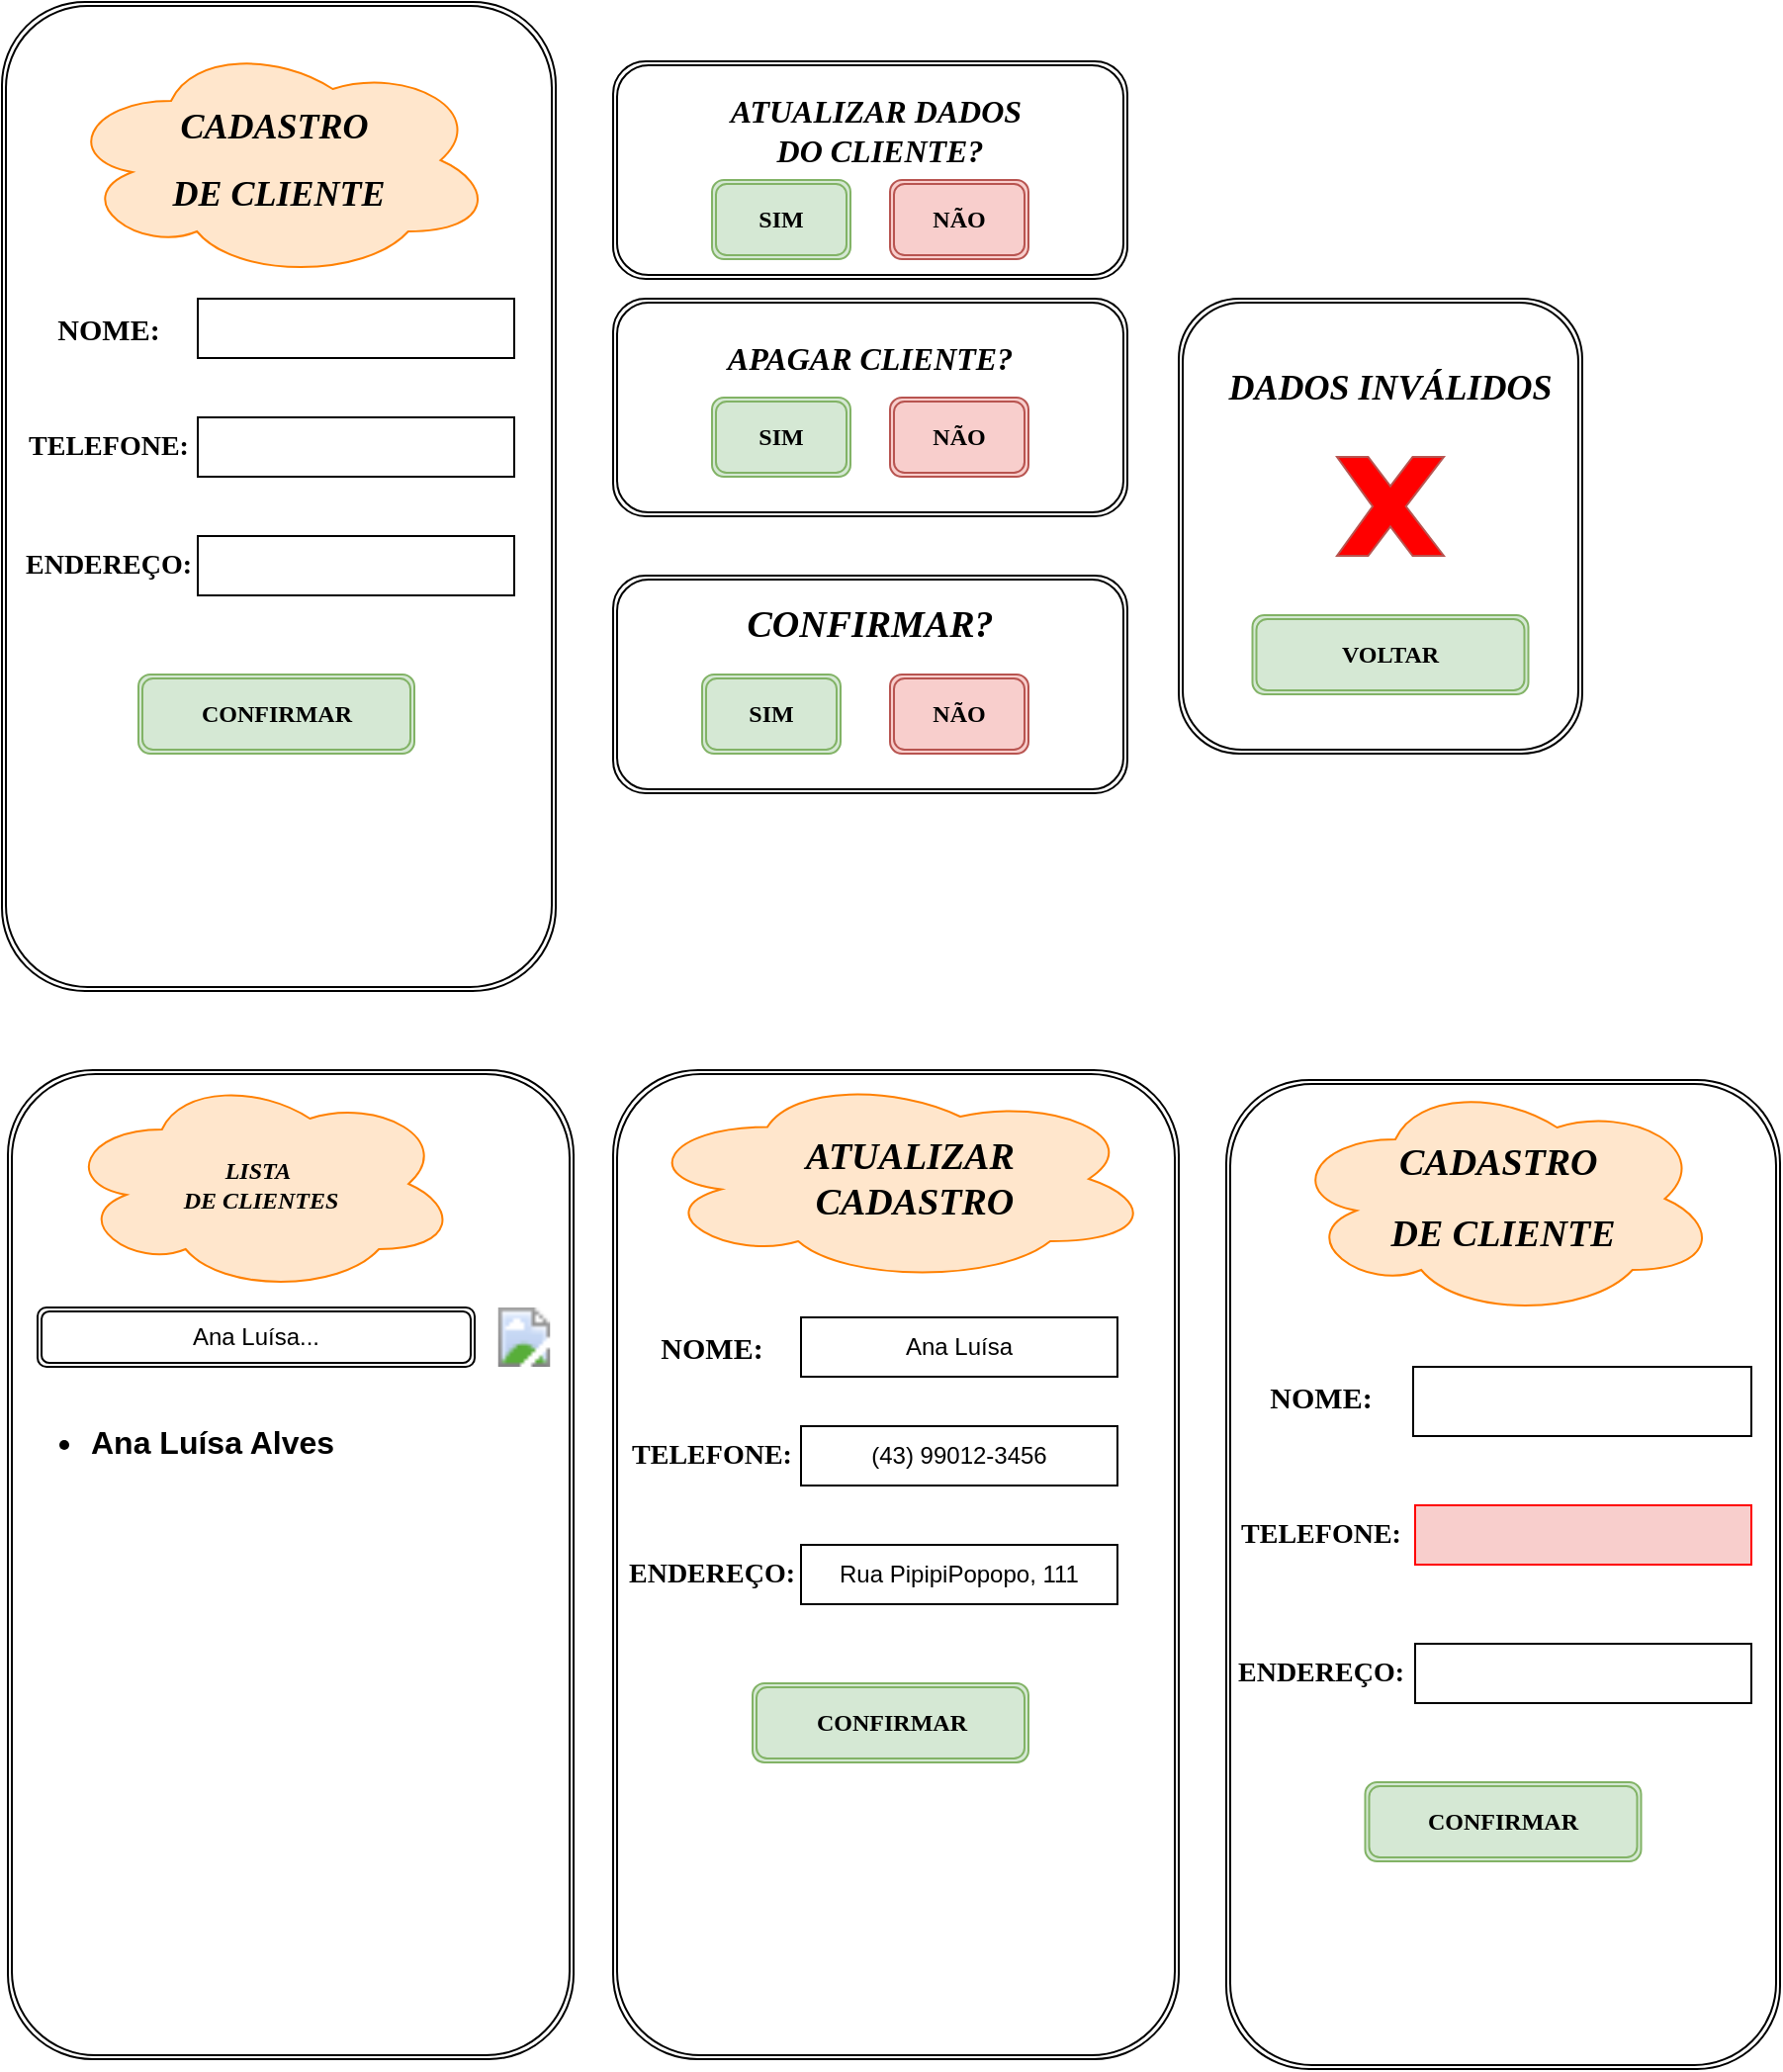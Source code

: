 <mxfile version="24.4.9" type="device" pages="3">
  <diagram name="Página-1" id="_S_w9w5pg14a1K505Iac">
    <mxGraphModel dx="2049" dy="1117" grid="1" gridSize="10" guides="1" tooltips="1" connect="1" arrows="1" fold="1" page="1" pageScale="1" pageWidth="827" pageHeight="1169" math="0" shadow="0">
      <root>
        <mxCell id="0" />
        <mxCell id="1" parent="0" />
        <mxCell id="9rAJPEWSSfQrV0Wu2TRW-1" value="" style="shape=ext;double=1;rounded=1;whiteSpace=wrap;html=1;" vertex="1" parent="1">
          <mxGeometry x="271" y="90" width="280" height="500" as="geometry" />
        </mxCell>
        <UserObject label="" treeRoot="1" id="9rAJPEWSSfQrV0Wu2TRW-6">
          <mxCell style="whiteSpace=wrap;html=1;align=center;treeFolding=1;treeMoving=1;newEdgeStyle={&quot;edgeStyle&quot;:&quot;elbowEdgeStyle&quot;,&quot;startArrow&quot;:&quot;none&quot;,&quot;endArrow&quot;:&quot;none&quot;};" vertex="1" parent="1">
            <mxGeometry x="370" y="240" width="160" height="30" as="geometry" />
          </mxCell>
        </UserObject>
        <mxCell id="9rAJPEWSSfQrV0Wu2TRW-7" value="NOME:" style="text;html=1;align=center;verticalAlign=middle;whiteSpace=wrap;rounded=0;fontStyle=1;fontFamily=Comic Sans MS;fontSize=15;" vertex="1" parent="1">
          <mxGeometry x="290" y="240" width="70" height="30" as="geometry" />
        </mxCell>
        <mxCell id="9rAJPEWSSfQrV0Wu2TRW-8" value="TELEFONE:" style="text;html=1;align=center;verticalAlign=middle;whiteSpace=wrap;rounded=0;fontFamily=Comic Sans MS;fontStyle=1;fontSize=14;" vertex="1" parent="1">
          <mxGeometry x="295" y="300" width="60" height="30" as="geometry" />
        </mxCell>
        <UserObject label="" treeRoot="1" id="9rAJPEWSSfQrV0Wu2TRW-9">
          <mxCell style="whiteSpace=wrap;html=1;align=center;treeFolding=1;treeMoving=1;newEdgeStyle={&quot;edgeStyle&quot;:&quot;elbowEdgeStyle&quot;,&quot;startArrow&quot;:&quot;none&quot;,&quot;endArrow&quot;:&quot;none&quot;};" vertex="1" parent="1">
            <mxGeometry x="370" y="300" width="160" height="30" as="geometry" />
          </mxCell>
        </UserObject>
        <mxCell id="9rAJPEWSSfQrV0Wu2TRW-10" value="ENDEREÇO:" style="text;html=1;align=center;verticalAlign=middle;whiteSpace=wrap;rounded=0;fontFamily=Comic Sans MS;fontStyle=1;fontSize=14;" vertex="1" parent="1">
          <mxGeometry x="295" y="360" width="60" height="30" as="geometry" />
        </mxCell>
        <UserObject label="" treeRoot="1" id="9rAJPEWSSfQrV0Wu2TRW-11">
          <mxCell style="whiteSpace=wrap;html=1;align=center;treeFolding=1;treeMoving=1;newEdgeStyle={&quot;edgeStyle&quot;:&quot;elbowEdgeStyle&quot;,&quot;startArrow&quot;:&quot;none&quot;,&quot;endArrow&quot;:&quot;none&quot;};" vertex="1" parent="1">
            <mxGeometry x="370" y="360" width="160" height="30" as="geometry" />
          </mxCell>
        </UserObject>
        <mxCell id="9rAJPEWSSfQrV0Wu2TRW-16" value="&lt;h1 style=&quot;font-size: 18px;&quot;&gt;&lt;font style=&quot;font-size: 18px;&quot; face=&quot;Verdana&quot;&gt;CADASTRO&amp;nbsp;&lt;/font&gt;&lt;/h1&gt;&lt;h1 style=&quot;font-size: 18px;&quot;&gt;&lt;font style=&quot;font-size: 18px;&quot;&gt;DE CLIENTE&lt;/font&gt;&lt;/h1&gt;" style="ellipse;shape=cloud;whiteSpace=wrap;html=1;fontStyle=2;fontSize=18;fontFamily=Verdana;fillColor=#FFE6CC;strokeColor=#FF8000;" vertex="1" parent="1">
          <mxGeometry x="302" y="110" width="218" height="120" as="geometry" />
        </mxCell>
        <mxCell id="9rAJPEWSSfQrV0Wu2TRW-17" value="" style="shape=ext;double=1;rounded=1;whiteSpace=wrap;html=1;" vertex="1" parent="1">
          <mxGeometry x="274" y="630" width="286" height="500" as="geometry" />
        </mxCell>
        <mxCell id="9rAJPEWSSfQrV0Wu2TRW-19" value="&lt;h1 style=&quot;font-size: 19px;&quot;&gt;&lt;br&gt;&lt;/h1&gt;" style="ellipse;shape=cloud;whiteSpace=wrap;html=1;fontSize=15;fillColor=#FFE6CC;strokeColor=#FF8000;fontFamily=Verdana;" vertex="1" parent="1">
          <mxGeometry x="302" y="632.5" width="199.5" height="110" as="geometry" />
        </mxCell>
        <mxCell id="9rAJPEWSSfQrV0Wu2TRW-22" value="Ana Luísa..." style="shape=ext;double=1;rounded=1;whiteSpace=wrap;html=1;" vertex="1" parent="1">
          <mxGeometry x="289" y="750" width="221" height="30" as="geometry" />
        </mxCell>
        <mxCell id="9rAJPEWSSfQrV0Wu2TRW-26" value="" style="shape=image;html=1;verticalLabelPosition=bottom;verticalAlign=top;imageAspect=1;aspect=fixed;image=https://cdn-icons-png.flaticon.com/512/2015/2015046.png;" vertex="1" parent="1">
          <mxGeometry x="520" y="750" width="30" height="30" as="geometry" />
        </mxCell>
        <mxCell id="9rAJPEWSSfQrV0Wu2TRW-28" value="" style="shape=ext;double=1;rounded=1;whiteSpace=wrap;html=1;" vertex="1" parent="1">
          <mxGeometry x="580" y="240" width="260" height="110" as="geometry" />
        </mxCell>
        <mxCell id="9rAJPEWSSfQrV0Wu2TRW-29" value="&lt;font style=&quot;font-size: 16px;&quot; face=&quot;Verdana&quot;&gt;&lt;i style=&quot;font-size: 16px;&quot;&gt;&lt;b style=&quot;font-size: 16px;&quot;&gt;APAGAR CLIENTE?&lt;/b&gt;&lt;/i&gt;&lt;/font&gt;" style="text;html=1;align=center;verticalAlign=middle;whiteSpace=wrap;rounded=0;fontSize=16;" vertex="1" parent="1">
          <mxGeometry x="625" y="250" width="170" height="40" as="geometry" />
        </mxCell>
        <mxCell id="9rAJPEWSSfQrV0Wu2TRW-30" value="&lt;font face=&quot;Verdana&quot;&gt;&lt;b style=&quot;&quot;&gt;SIM&lt;/b&gt;&lt;/font&gt;" style="shape=ext;double=1;rounded=1;whiteSpace=wrap;html=1;fillColor=#d5e8d4;strokeColor=#82b366;" vertex="1" parent="1">
          <mxGeometry x="630" y="290" width="70" height="40" as="geometry" />
        </mxCell>
        <mxCell id="9rAJPEWSSfQrV0Wu2TRW-31" value="&lt;font face=&quot;Verdana&quot;&gt;&lt;b&gt;NÃO&lt;/b&gt;&lt;/font&gt;" style="shape=ext;double=1;rounded=1;whiteSpace=wrap;html=1;fillColor=#f8cecc;strokeColor=#b85450;" vertex="1" parent="1">
          <mxGeometry x="720" y="290" width="70" height="40" as="geometry" />
        </mxCell>
        <mxCell id="9rAJPEWSSfQrV0Wu2TRW-32" value="&lt;font face=&quot;Verdana&quot;&gt;&lt;b&gt;CONFIRMAR&lt;/b&gt;&lt;/font&gt;" style="shape=ext;double=1;rounded=1;whiteSpace=wrap;html=1;fillColor=#d5e8d4;strokeColor=#82b366;" vertex="1" parent="1">
          <mxGeometry x="340" y="430" width="139.5" height="40" as="geometry" />
        </mxCell>
        <mxCell id="9rAJPEWSSfQrV0Wu2TRW-35" value="&lt;ul style=&quot;font-size: 16px;&quot;&gt;&lt;li style=&quot;font-size: 16px;&quot;&gt;&lt;b&gt;Ana Luísa Alves&lt;/b&gt;&lt;/li&gt;&lt;/ul&gt;" style="text;strokeColor=none;fillColor=none;html=1;whiteSpace=wrap;verticalAlign=middle;overflow=hidden;fontSize=16;" vertex="1" parent="1">
          <mxGeometry x="274" y="790" width="211" height="40" as="geometry" />
        </mxCell>
        <mxCell id="9rAJPEWSSfQrV0Wu2TRW-36" value="" style="shape=image;html=1;verticalLabelPosition=bottom;verticalAlign=top;imageAspect=0;image=https://cdn-icons-png.flaticon.com/512/269/269074.png;" vertex="1" parent="1">
          <mxGeometry x="449.5" y="800" width="30" height="30" as="geometry" />
        </mxCell>
        <mxCell id="9rAJPEWSSfQrV0Wu2TRW-37" value="" style="shape=ext;double=1;rounded=1;whiteSpace=wrap;html=1;" vertex="1" parent="1">
          <mxGeometry x="580" y="630" width="286" height="500" as="geometry" />
        </mxCell>
        <mxCell id="9rAJPEWSSfQrV0Wu2TRW-40" value="" style="shape=ext;double=1;rounded=1;whiteSpace=wrap;html=1;" vertex="1" parent="1">
          <mxGeometry x="580" y="120" width="260" height="110" as="geometry" />
        </mxCell>
        <mxCell id="9rAJPEWSSfQrV0Wu2TRW-41" value="ATUALIZAR DADOS&amp;nbsp;&lt;div style=&quot;font-size: 16px;&quot;&gt;DO CLIENTE?&lt;/div&gt;" style="text;html=1;align=center;verticalAlign=middle;whiteSpace=wrap;rounded=0;fontFamily=Verdana;fontStyle=3;fontSize=16;" vertex="1" parent="1">
          <mxGeometry x="620" y="140" width="190" height="30" as="geometry" />
        </mxCell>
        <mxCell id="9rAJPEWSSfQrV0Wu2TRW-42" value="&lt;font face=&quot;Verdana&quot;&gt;&lt;b style=&quot;&quot;&gt;SIM&lt;/b&gt;&lt;/font&gt;" style="shape=ext;double=1;rounded=1;whiteSpace=wrap;html=1;fillColor=#d5e8d4;strokeColor=#82b366;" vertex="1" parent="1">
          <mxGeometry x="630" y="180" width="70" height="40" as="geometry" />
        </mxCell>
        <mxCell id="9rAJPEWSSfQrV0Wu2TRW-44" value="&lt;font face=&quot;Verdana&quot;&gt;&lt;b&gt;NÃO&lt;/b&gt;&lt;/font&gt;" style="shape=ext;double=1;rounded=1;whiteSpace=wrap;html=1;fillColor=#f8cecc;strokeColor=#b85450;" vertex="1" parent="1">
          <mxGeometry x="720" y="180" width="70" height="40" as="geometry" />
        </mxCell>
        <mxCell id="9rAJPEWSSfQrV0Wu2TRW-45" value="" style="shape=ext;double=1;rounded=1;whiteSpace=wrap;html=1;" vertex="1" parent="1">
          <mxGeometry x="580" y="380" width="260" height="110" as="geometry" />
        </mxCell>
        <mxCell id="9rAJPEWSSfQrV0Wu2TRW-46" value="&lt;font face=&quot;Verdana&quot;&gt;CONFIRMAR?&lt;/font&gt;" style="text;html=1;align=center;verticalAlign=middle;whiteSpace=wrap;rounded=0;fontStyle=3;fontSize=19;fontFamily=Helvetica;" vertex="1" parent="1">
          <mxGeometry x="680" y="390" width="60" height="30" as="geometry" />
        </mxCell>
        <mxCell id="9rAJPEWSSfQrV0Wu2TRW-48" value="&lt;font face=&quot;Verdana&quot;&gt;&lt;b style=&quot;&quot;&gt;SIM&lt;/b&gt;&lt;/font&gt;" style="shape=ext;double=1;rounded=1;whiteSpace=wrap;html=1;fillColor=#d5e8d4;strokeColor=#82b366;" vertex="1" parent="1">
          <mxGeometry x="625" y="430" width="70" height="40" as="geometry" />
        </mxCell>
        <mxCell id="9rAJPEWSSfQrV0Wu2TRW-49" value="&lt;font face=&quot;Verdana&quot;&gt;&lt;b&gt;NÃO&lt;/b&gt;&lt;/font&gt;" style="shape=ext;double=1;rounded=1;whiteSpace=wrap;html=1;fillColor=#f8cecc;strokeColor=#b85450;" vertex="1" parent="1">
          <mxGeometry x="720" y="430" width="70" height="40" as="geometry" />
        </mxCell>
        <mxCell id="9rAJPEWSSfQrV0Wu2TRW-50" value="" style="shape=ext;double=1;rounded=1;whiteSpace=wrap;html=1;" vertex="1" parent="1">
          <mxGeometry x="866" y="240" width="204" height="230" as="geometry" />
        </mxCell>
        <mxCell id="9rAJPEWSSfQrV0Wu2TRW-51" value="DADOS INVÁLIDOS" style="text;html=1;align=center;verticalAlign=middle;whiteSpace=wrap;rounded=0;fontStyle=3;fontFamily=Verdana;fontSize=18;" vertex="1" parent="1">
          <mxGeometry x="876" y="260" width="194" height="50" as="geometry" />
        </mxCell>
        <mxCell id="9rAJPEWSSfQrV0Wu2TRW-53" value="" style="verticalLabelPosition=bottom;verticalAlign=top;html=1;shape=mxgraph.basic.x;fillColor=#FF0000;strokeColor=#b85450;" vertex="1" parent="1">
          <mxGeometry x="946" y="320" width="54" height="50" as="geometry" />
        </mxCell>
        <mxCell id="9rAJPEWSSfQrV0Wu2TRW-60" value="&lt;font face=&quot;Verdana&quot;&gt;&lt;b&gt;VOLTAR&lt;/b&gt;&lt;/font&gt;" style="shape=ext;double=1;rounded=1;whiteSpace=wrap;html=1;fillColor=#d5e8d4;strokeColor=#82b366;" vertex="1" parent="1">
          <mxGeometry x="903.25" y="400" width="139.5" height="40" as="geometry" />
        </mxCell>
        <mxCell id="9rAJPEWSSfQrV0Wu2TRW-68" value="NOME:" style="text;html=1;align=center;verticalAlign=middle;whiteSpace=wrap;rounded=0;fontStyle=1;fontFamily=Comic Sans MS;fontSize=15;" vertex="1" parent="1">
          <mxGeometry x="600" y="760" width="60" height="20" as="geometry" />
        </mxCell>
        <mxCell id="9rAJPEWSSfQrV0Wu2TRW-69" value="TELEFONE:" style="text;html=1;align=center;verticalAlign=middle;whiteSpace=wrap;rounded=0;fontFamily=Comic Sans MS;fontStyle=1;fontSize=14;" vertex="1" parent="1">
          <mxGeometry x="600" y="810" width="60" height="30" as="geometry" />
        </mxCell>
        <mxCell id="9rAJPEWSSfQrV0Wu2TRW-70" value="ENDEREÇO:" style="text;html=1;align=center;verticalAlign=middle;whiteSpace=wrap;rounded=0;fontFamily=Comic Sans MS;fontStyle=1;fontSize=14;" vertex="1" parent="1">
          <mxGeometry x="600" y="870" width="60" height="30" as="geometry" />
        </mxCell>
        <UserObject label="Rua PipipiPopopo, 111" treeRoot="1" id="9rAJPEWSSfQrV0Wu2TRW-72">
          <mxCell style="whiteSpace=wrap;html=1;align=center;treeFolding=1;treeMoving=1;newEdgeStyle={&quot;edgeStyle&quot;:&quot;elbowEdgeStyle&quot;,&quot;startArrow&quot;:&quot;none&quot;,&quot;endArrow&quot;:&quot;none&quot;};" vertex="1" parent="1">
            <mxGeometry x="675" y="870" width="160" height="30" as="geometry" />
          </mxCell>
        </UserObject>
        <UserObject label="(43) 99012-3456" treeRoot="1" id="9rAJPEWSSfQrV0Wu2TRW-73">
          <mxCell style="whiteSpace=wrap;html=1;align=center;treeFolding=1;treeMoving=1;newEdgeStyle={&quot;edgeStyle&quot;:&quot;elbowEdgeStyle&quot;,&quot;startArrow&quot;:&quot;none&quot;,&quot;endArrow&quot;:&quot;none&quot;};" vertex="1" parent="1">
            <mxGeometry x="675" y="810" width="160" height="30" as="geometry" />
          </mxCell>
        </UserObject>
        <UserObject label="Ana Luísa" treeRoot="1" id="9rAJPEWSSfQrV0Wu2TRW-74">
          <mxCell style="whiteSpace=wrap;html=1;align=center;treeFolding=1;treeMoving=1;newEdgeStyle={&quot;edgeStyle&quot;:&quot;elbowEdgeStyle&quot;,&quot;startArrow&quot;:&quot;none&quot;,&quot;endArrow&quot;:&quot;none&quot;};" vertex="1" parent="1">
            <mxGeometry x="675" y="755" width="160" height="30" as="geometry" />
          </mxCell>
        </UserObject>
        <mxCell id="9rAJPEWSSfQrV0Wu2TRW-75" value="" style="ellipse;shape=cloud;whiteSpace=wrap;html=1;fillColor=#FFE6CC;strokeColor=#FF8000;" vertex="1" parent="1">
          <mxGeometry x="593" y="632.5" width="260" height="105" as="geometry" />
        </mxCell>
        <mxCell id="9rAJPEWSSfQrV0Wu2TRW-76" value="&lt;font face=&quot;Verdana&quot;&gt;ATUALIZAR&amp;nbsp;&lt;/font&gt;&lt;div&gt;&lt;font face=&quot;Verdana&quot;&gt;CADASTRO&lt;/font&gt;&lt;/div&gt;" style="text;html=1;align=center;verticalAlign=middle;whiteSpace=wrap;rounded=0;fontStyle=3;fontSize=19;fontFamily=Georgia;" vertex="1" parent="1">
          <mxGeometry x="600" y="670" width="265" height="30" as="geometry" />
        </mxCell>
        <mxCell id="9rAJPEWSSfQrV0Wu2TRW-78" value="LISTA&amp;nbsp;&lt;div&gt;DE CLIENTES&lt;/div&gt;" style="text;html=1;align=center;verticalAlign=middle;whiteSpace=wrap;rounded=0;fontStyle=3;fontFamily=Verdana;" vertex="1" parent="1">
          <mxGeometry x="356.75" y="672.5" width="90" height="30" as="geometry" />
        </mxCell>
        <mxCell id="9rAJPEWSSfQrV0Wu2TRW-79" value="&lt;font face=&quot;Verdana&quot;&gt;&lt;b&gt;CONFIRMAR&lt;/b&gt;&lt;/font&gt;" style="shape=ext;double=1;rounded=1;whiteSpace=wrap;html=1;fillColor=#d5e8d4;strokeColor=#82b366;" vertex="1" parent="1">
          <mxGeometry x="650.5" y="940" width="139.5" height="40" as="geometry" />
        </mxCell>
        <mxCell id="9rAJPEWSSfQrV0Wu2TRW-80" value="" style="shape=ext;double=1;rounded=1;whiteSpace=wrap;html=1;" vertex="1" parent="1">
          <mxGeometry x="890" y="635" width="280" height="500" as="geometry" />
        </mxCell>
        <mxCell id="9rAJPEWSSfQrV0Wu2TRW-81" value="&lt;h1 style=&quot;font-size: 19px;&quot;&gt;&lt;font face=&quot;Verdana&quot; style=&quot;font-size: 19px;&quot;&gt;CADASTRO&amp;nbsp;&lt;/font&gt;&lt;/h1&gt;&lt;h1 style=&quot;font-size: 19px;&quot;&gt;&lt;font style=&quot;font-size: 19px;&quot;&gt;DE CLIENTE&lt;/font&gt;&lt;/h1&gt;" style="ellipse;shape=cloud;whiteSpace=wrap;html=1;fontStyle=2;fontSize=19;fontFamily=Verdana;fillColor=#FFE6CC;strokeColor=#FF8000;" vertex="1" parent="1">
          <mxGeometry x="921" y="635" width="218" height="120" as="geometry" />
        </mxCell>
        <mxCell id="9rAJPEWSSfQrV0Wu2TRW-82" value="NOME:" style="text;html=1;align=center;verticalAlign=middle;whiteSpace=wrap;rounded=0;fontStyle=1;fontFamily=Comic Sans MS;fontSize=15;" vertex="1" parent="1">
          <mxGeometry x="903.25" y="780" width="70" height="30" as="geometry" />
        </mxCell>
        <mxCell id="9rAJPEWSSfQrV0Wu2TRW-83" value="TELEFONE:" style="text;html=1;align=center;verticalAlign=middle;whiteSpace=wrap;rounded=0;fontFamily=Comic Sans MS;fontStyle=1;fontSize=14;" vertex="1" parent="1">
          <mxGeometry x="908.25" y="850" width="60" height="30" as="geometry" />
        </mxCell>
        <mxCell id="9rAJPEWSSfQrV0Wu2TRW-84" value="ENDEREÇO:" style="text;html=1;align=center;verticalAlign=middle;whiteSpace=wrap;rounded=0;fontFamily=Comic Sans MS;fontStyle=1;fontSize=14;" vertex="1" parent="1">
          <mxGeometry x="908.25" y="920" width="60" height="30" as="geometry" />
        </mxCell>
        <UserObject label="" treeRoot="1" id="9rAJPEWSSfQrV0Wu2TRW-85">
          <mxCell style="whiteSpace=wrap;html=1;align=center;treeFolding=1;treeMoving=1;newEdgeStyle={&quot;edgeStyle&quot;:&quot;elbowEdgeStyle&quot;,&quot;startArrow&quot;:&quot;none&quot;,&quot;endArrow&quot;:&quot;none&quot;};" vertex="1" parent="1">
            <mxGeometry x="985.5" y="920" width="170" height="30" as="geometry" />
          </mxCell>
        </UserObject>
        <UserObject label="" treeRoot="1" id="9rAJPEWSSfQrV0Wu2TRW-86">
          <mxCell style="whiteSpace=wrap;html=1;align=center;treeFolding=1;treeMoving=1;newEdgeStyle={&quot;edgeStyle&quot;:&quot;elbowEdgeStyle&quot;,&quot;startArrow&quot;:&quot;none&quot;,&quot;endArrow&quot;:&quot;none&quot;};fillColor=#f8cecc;strokeColor=#FF0000;" vertex="1" parent="1">
            <mxGeometry x="985.5" y="850" width="170" height="30" as="geometry" />
          </mxCell>
        </UserObject>
        <UserObject label="" treeRoot="1" id="9rAJPEWSSfQrV0Wu2TRW-87">
          <mxCell style="whiteSpace=wrap;html=1;align=center;treeFolding=1;treeMoving=1;newEdgeStyle={&quot;edgeStyle&quot;:&quot;elbowEdgeStyle&quot;,&quot;startArrow&quot;:&quot;none&quot;,&quot;endArrow&quot;:&quot;none&quot;};" vertex="1" parent="1">
            <mxGeometry x="984.5" y="780" width="171" height="35" as="geometry" />
          </mxCell>
        </UserObject>
        <mxCell id="9rAJPEWSSfQrV0Wu2TRW-91" value="&lt;font face=&quot;Verdana&quot;&gt;&lt;b&gt;CONFIRMAR&lt;/b&gt;&lt;/font&gt;" style="shape=ext;double=1;rounded=1;whiteSpace=wrap;html=1;fillColor=#d5e8d4;strokeColor=#82b366;" vertex="1" parent="1">
          <mxGeometry x="960.25" y="990" width="139.5" height="40" as="geometry" />
        </mxCell>
      </root>
    </mxGraphModel>
  </diagram>
  <diagram id="AyRA6ZqEg2DmLlDodCSl" name="Página-2">
    <mxGraphModel dx="2049" dy="1117" grid="1" gridSize="10" guides="1" tooltips="1" connect="1" arrows="1" fold="1" page="1" pageScale="1" pageWidth="827" pageHeight="1169" math="0" shadow="0">
      <root>
        <mxCell id="0" />
        <mxCell id="1" parent="0" />
        <mxCell id="4hy7FEDMK645bhSUUood-1" value="" style="shape=ext;double=1;rounded=1;whiteSpace=wrap;html=1;" vertex="1" parent="1">
          <mxGeometry x="271" y="90" width="280" height="500" as="geometry" />
        </mxCell>
        <UserObject label="" treeRoot="1" id="4hy7FEDMK645bhSUUood-2">
          <mxCell style="whiteSpace=wrap;html=1;align=center;treeFolding=1;treeMoving=1;newEdgeStyle={&quot;edgeStyle&quot;:&quot;elbowEdgeStyle&quot;,&quot;startArrow&quot;:&quot;none&quot;,&quot;endArrow&quot;:&quot;none&quot;};" vertex="1" parent="1">
            <mxGeometry x="370" y="220" width="160" height="30" as="geometry" />
          </mxCell>
        </UserObject>
        <mxCell id="4hy7FEDMK645bhSUUood-3" value="NOME:" style="text;html=1;align=center;verticalAlign=middle;whiteSpace=wrap;rounded=0;fontStyle=1;fontFamily=Comic Sans MS;fontSize=15;" vertex="1" parent="1">
          <mxGeometry x="286.75" y="220" width="70" height="30" as="geometry" />
        </mxCell>
        <mxCell id="4hy7FEDMK645bhSUUood-4" value="TELEFONE:" style="text;html=1;align=center;verticalAlign=middle;whiteSpace=wrap;rounded=0;fontFamily=Comic Sans MS;fontStyle=1;fontSize=14;" vertex="1" parent="1">
          <mxGeometry x="292.5" y="280" width="60" height="30" as="geometry" />
        </mxCell>
        <UserObject label="" treeRoot="1" id="4hy7FEDMK645bhSUUood-5">
          <mxCell style="whiteSpace=wrap;html=1;align=center;treeFolding=1;treeMoving=1;newEdgeStyle={&quot;edgeStyle&quot;:&quot;elbowEdgeStyle&quot;,&quot;startArrow&quot;:&quot;none&quot;,&quot;endArrow&quot;:&quot;none&quot;};" vertex="1" parent="1">
            <mxGeometry x="370" y="280" width="160" height="30" as="geometry" />
          </mxCell>
        </UserObject>
        <mxCell id="4hy7FEDMK645bhSUUood-6" value="E-MAIL:" style="text;html=1;align=center;verticalAlign=middle;whiteSpace=wrap;rounded=0;fontFamily=Comic Sans MS;fontStyle=1;fontSize=14;" vertex="1" parent="1">
          <mxGeometry x="289" y="340" width="65" height="30" as="geometry" />
        </mxCell>
        <UserObject label="" treeRoot="1" id="4hy7FEDMK645bhSUUood-7">
          <mxCell style="whiteSpace=wrap;html=1;align=center;treeFolding=1;treeMoving=1;newEdgeStyle={&quot;edgeStyle&quot;:&quot;elbowEdgeStyle&quot;,&quot;startArrow&quot;:&quot;none&quot;,&quot;endArrow&quot;:&quot;none&quot;};" vertex="1" parent="1">
            <mxGeometry x="370" y="340" width="160" height="30" as="geometry" />
          </mxCell>
        </UserObject>
        <mxCell id="4hy7FEDMK645bhSUUood-8" value="&lt;h1 style=&quot;font-size: 17px;&quot;&gt;CADASTRO DO FORNECEDOR&lt;/h1&gt;" style="ellipse;shape=cloud;whiteSpace=wrap;html=1;fontStyle=2;fontSize=17;fontFamily=Verdana;fillColor=#FFE6CC;strokeColor=#FF8000;" vertex="1" parent="1">
          <mxGeometry x="290" y="90" width="230" height="120" as="geometry" />
        </mxCell>
        <mxCell id="4hy7FEDMK645bhSUUood-9" value="" style="shape=ext;double=1;rounded=1;whiteSpace=wrap;html=1;" vertex="1" parent="1">
          <mxGeometry x="274" y="630" width="286" height="500" as="geometry" />
        </mxCell>
        <mxCell id="4hy7FEDMK645bhSUUood-10" value="&lt;h1 style=&quot;font-size: 19px;&quot;&gt;&lt;i&gt;LISTA DE FORNECEDORES&lt;/i&gt;&lt;/h1&gt;" style="ellipse;shape=cloud;whiteSpace=wrap;html=1;fontSize=15;fillColor=#FFE6CC;strokeColor=#FF8000;fontFamily=Verdana;" vertex="1" parent="1">
          <mxGeometry x="278.75" y="635" width="270" height="117.5" as="geometry" />
        </mxCell>
        <mxCell id="4hy7FEDMK645bhSUUood-11" value="SN..." style="shape=ext;double=1;rounded=1;whiteSpace=wrap;html=1;" vertex="1" parent="1">
          <mxGeometry x="290" y="767.5" width="221" height="30" as="geometry" />
        </mxCell>
        <mxCell id="4hy7FEDMK645bhSUUood-12" value="" style="shape=image;html=1;verticalLabelPosition=bottom;verticalAlign=top;imageAspect=1;aspect=fixed;image=https://cdn-icons-png.flaticon.com/512/2015/2015046.png;" vertex="1" parent="1">
          <mxGeometry x="520" y="767.5" width="30" height="30" as="geometry" />
        </mxCell>
        <mxCell id="4hy7FEDMK645bhSUUood-13" value="" style="shape=ext;double=1;rounded=1;whiteSpace=wrap;html=1;" vertex="1" parent="1">
          <mxGeometry x="580" y="240" width="260" height="110" as="geometry" />
        </mxCell>
        <mxCell id="4hy7FEDMK645bhSUUood-14" value="&lt;font style=&quot;font-size: 16px;&quot; face=&quot;Verdana&quot;&gt;&lt;i style=&quot;font-size: 16px;&quot;&gt;&lt;b style=&quot;font-size: 16px;&quot;&gt;APAGAR FORNECEDOR?&lt;/b&gt;&lt;/i&gt;&lt;/font&gt;" style="text;html=1;align=center;verticalAlign=middle;whiteSpace=wrap;rounded=0;fontSize=16;" vertex="1" parent="1">
          <mxGeometry x="625" y="250" width="170" height="40" as="geometry" />
        </mxCell>
        <mxCell id="4hy7FEDMK645bhSUUood-15" value="&lt;font face=&quot;Verdana&quot;&gt;&lt;b style=&quot;&quot;&gt;SIM&lt;/b&gt;&lt;/font&gt;" style="shape=ext;double=1;rounded=1;whiteSpace=wrap;html=1;fillColor=#d5e8d4;strokeColor=#82b366;" vertex="1" parent="1">
          <mxGeometry x="630" y="290" width="70" height="40" as="geometry" />
        </mxCell>
        <mxCell id="4hy7FEDMK645bhSUUood-16" value="&lt;font face=&quot;Verdana&quot;&gt;&lt;b&gt;NÃO&lt;/b&gt;&lt;/font&gt;" style="shape=ext;double=1;rounded=1;whiteSpace=wrap;html=1;fillColor=#f8cecc;strokeColor=#b85450;" vertex="1" parent="1">
          <mxGeometry x="720" y="290" width="70" height="40" as="geometry" />
        </mxCell>
        <mxCell id="4hy7FEDMK645bhSUUood-17" value="&lt;font face=&quot;Verdana&quot;&gt;&lt;b&gt;CONFIRMAR&lt;/b&gt;&lt;/font&gt;" style="shape=ext;double=1;rounded=1;whiteSpace=wrap;html=1;fillColor=#d5e8d4;strokeColor=#82b366;" vertex="1" parent="1">
          <mxGeometry x="344" y="530" width="139.5" height="40" as="geometry" />
        </mxCell>
        <mxCell id="4hy7FEDMK645bhSUUood-18" value="&lt;ul style=&quot;font-size: 16px;&quot;&gt;&lt;li style=&quot;font-size: 16px;&quot;&gt;&lt;b&gt;SN Embalagens&lt;/b&gt;&lt;/li&gt;&lt;/ul&gt;" style="text;strokeColor=none;fillColor=none;html=1;whiteSpace=wrap;verticalAlign=middle;overflow=hidden;fontSize=16;" vertex="1" parent="1">
          <mxGeometry x="274" y="805" width="211" height="40" as="geometry" />
        </mxCell>
        <mxCell id="4hy7FEDMK645bhSUUood-19" value="" style="shape=image;html=1;verticalLabelPosition=bottom;verticalAlign=top;imageAspect=0;image=https://cdn-icons-png.flaticon.com/512/269/269074.png;" vertex="1" parent="1">
          <mxGeometry x="449.5" y="815" width="30" height="30" as="geometry" />
        </mxCell>
        <mxCell id="4hy7FEDMK645bhSUUood-20" value="" style="shape=ext;double=1;rounded=1;whiteSpace=wrap;html=1;" vertex="1" parent="1">
          <mxGeometry x="580" y="630" width="286" height="500" as="geometry" />
        </mxCell>
        <mxCell id="4hy7FEDMK645bhSUUood-21" value="" style="shape=ext;double=1;rounded=1;whiteSpace=wrap;html=1;" vertex="1" parent="1">
          <mxGeometry x="580" y="120" width="260" height="110" as="geometry" />
        </mxCell>
        <mxCell id="4hy7FEDMK645bhSUUood-22" value="ATUALIZAR DADOS&amp;nbsp;&lt;div style=&quot;font-size: 16px;&quot;&gt;DO FORNECEDOR?&lt;/div&gt;" style="text;html=1;align=center;verticalAlign=middle;whiteSpace=wrap;rounded=0;fontFamily=Verdana;fontStyle=3;fontSize=16;" vertex="1" parent="1">
          <mxGeometry x="620" y="140" width="190" height="30" as="geometry" />
        </mxCell>
        <mxCell id="4hy7FEDMK645bhSUUood-23" value="&lt;font face=&quot;Verdana&quot;&gt;&lt;b style=&quot;&quot;&gt;SIM&lt;/b&gt;&lt;/font&gt;" style="shape=ext;double=1;rounded=1;whiteSpace=wrap;html=1;fillColor=#d5e8d4;strokeColor=#82b366;" vertex="1" parent="1">
          <mxGeometry x="630" y="180" width="70" height="40" as="geometry" />
        </mxCell>
        <mxCell id="4hy7FEDMK645bhSUUood-24" value="&lt;font face=&quot;Verdana&quot;&gt;&lt;b&gt;NÃO&lt;/b&gt;&lt;/font&gt;" style="shape=ext;double=1;rounded=1;whiteSpace=wrap;html=1;fillColor=#f8cecc;strokeColor=#b85450;" vertex="1" parent="1">
          <mxGeometry x="720" y="180" width="70" height="40" as="geometry" />
        </mxCell>
        <mxCell id="4hy7FEDMK645bhSUUood-25" value="" style="shape=ext;double=1;rounded=1;whiteSpace=wrap;html=1;" vertex="1" parent="1">
          <mxGeometry x="580" y="380" width="260" height="110" as="geometry" />
        </mxCell>
        <mxCell id="4hy7FEDMK645bhSUUood-26" value="&lt;font face=&quot;Verdana&quot;&gt;CONFIRMAR?&lt;/font&gt;" style="text;html=1;align=center;verticalAlign=middle;whiteSpace=wrap;rounded=0;fontStyle=3;fontSize=19;fontFamily=Helvetica;" vertex="1" parent="1">
          <mxGeometry x="680" y="390" width="60" height="30" as="geometry" />
        </mxCell>
        <mxCell id="4hy7FEDMK645bhSUUood-27" value="&lt;font face=&quot;Verdana&quot;&gt;&lt;b style=&quot;&quot;&gt;SIM&lt;/b&gt;&lt;/font&gt;" style="shape=ext;double=1;rounded=1;whiteSpace=wrap;html=1;fillColor=#d5e8d4;strokeColor=#82b366;" vertex="1" parent="1">
          <mxGeometry x="625" y="430" width="70" height="40" as="geometry" />
        </mxCell>
        <mxCell id="4hy7FEDMK645bhSUUood-28" value="&lt;font face=&quot;Verdana&quot;&gt;&lt;b&gt;NÃO&lt;/b&gt;&lt;/font&gt;" style="shape=ext;double=1;rounded=1;whiteSpace=wrap;html=1;fillColor=#f8cecc;strokeColor=#b85450;" vertex="1" parent="1">
          <mxGeometry x="720" y="430" width="70" height="40" as="geometry" />
        </mxCell>
        <mxCell id="4hy7FEDMK645bhSUUood-29" value="" style="shape=ext;double=1;rounded=1;whiteSpace=wrap;html=1;" vertex="1" parent="1">
          <mxGeometry x="866" y="240" width="204" height="230" as="geometry" />
        </mxCell>
        <mxCell id="4hy7FEDMK645bhSUUood-30" value="DADOS INVÁLIDOS" style="text;html=1;align=center;verticalAlign=middle;whiteSpace=wrap;rounded=0;fontStyle=3;fontFamily=Verdana;fontSize=18;" vertex="1" parent="1">
          <mxGeometry x="876" y="260" width="194" height="50" as="geometry" />
        </mxCell>
        <mxCell id="4hy7FEDMK645bhSUUood-31" value="" style="verticalLabelPosition=bottom;verticalAlign=top;html=1;shape=mxgraph.basic.x;fillColor=#FF0000;strokeColor=#b85450;" vertex="1" parent="1">
          <mxGeometry x="946" y="320" width="54" height="50" as="geometry" />
        </mxCell>
        <mxCell id="4hy7FEDMK645bhSUUood-32" value="&lt;font face=&quot;Verdana&quot;&gt;&lt;b&gt;VOLTAR&lt;/b&gt;&lt;/font&gt;" style="shape=ext;double=1;rounded=1;whiteSpace=wrap;html=1;fillColor=#d5e8d4;strokeColor=#82b366;" vertex="1" parent="1">
          <mxGeometry x="903.25" y="400" width="139.5" height="40" as="geometry" />
        </mxCell>
        <mxCell id="4hy7FEDMK645bhSUUood-33" value="RAZÃO&lt;div style=&quot;font-size: 14px;&quot;&gt;&amp;nbsp;SOCIAL:&lt;/div&gt;" style="text;html=1;align=center;verticalAlign=middle;whiteSpace=wrap;rounded=0;fontStyle=1;fontFamily=Comic Sans MS;fontSize=14;" vertex="1" parent="1">
          <mxGeometry x="565" y="785" width="130" height="20" as="geometry" />
        </mxCell>
        <mxCell id="4hy7FEDMK645bhSUUood-34" value="TELEFONE:" style="text;html=1;align=center;verticalAlign=middle;whiteSpace=wrap;rounded=0;fontFamily=Comic Sans MS;fontStyle=1;fontSize=14;" vertex="1" parent="1">
          <mxGeometry x="603" y="840" width="60" height="30" as="geometry" />
        </mxCell>
        <mxCell id="4hy7FEDMK645bhSUUood-35" value="E-MAIL:" style="text;html=1;align=center;verticalAlign=middle;whiteSpace=wrap;rounded=0;fontFamily=Comic Sans MS;fontStyle=1;fontSize=14;" vertex="1" parent="1">
          <mxGeometry x="593" y="905" width="70" height="30" as="geometry" />
        </mxCell>
        <UserObject label="SNembalagens2024@gmail.com" treeRoot="1" id="4hy7FEDMK645bhSUUood-36">
          <mxCell style="whiteSpace=wrap;html=1;align=center;treeFolding=1;treeMoving=1;newEdgeStyle={&quot;edgeStyle&quot;:&quot;elbowEdgeStyle&quot;,&quot;startArrow&quot;:&quot;none&quot;,&quot;endArrow&quot;:&quot;none&quot;};" vertex="1" parent="1">
            <mxGeometry x="663" y="900" width="190" height="40" as="geometry" />
          </mxCell>
        </UserObject>
        <UserObject label="(43) 99012-3456" treeRoot="1" id="4hy7FEDMK645bhSUUood-37">
          <mxCell style="whiteSpace=wrap;html=1;align=center;treeFolding=1;treeMoving=1;newEdgeStyle={&quot;edgeStyle&quot;:&quot;elbowEdgeStyle&quot;,&quot;startArrow&quot;:&quot;none&quot;,&quot;endArrow&quot;:&quot;none&quot;};" vertex="1" parent="1">
            <mxGeometry x="680" y="840" width="160" height="30" as="geometry" />
          </mxCell>
        </UserObject>
        <UserObject label="SN Embalagens" treeRoot="1" id="4hy7FEDMK645bhSUUood-38">
          <mxCell style="whiteSpace=wrap;html=1;align=center;treeFolding=1;treeMoving=1;newEdgeStyle={&quot;edgeStyle&quot;:&quot;elbowEdgeStyle&quot;,&quot;startArrow&quot;:&quot;none&quot;,&quot;endArrow&quot;:&quot;none&quot;};" vertex="1" parent="1">
            <mxGeometry x="675" y="775" width="170" height="35" as="geometry" />
          </mxCell>
        </UserObject>
        <mxCell id="4hy7FEDMK645bhSUUood-39" value="" style="ellipse;shape=cloud;whiteSpace=wrap;html=1;fillColor=#FFE6CC;strokeColor=#FF8000;" vertex="1" parent="1">
          <mxGeometry x="585" y="637.5" width="260" height="105" as="geometry" />
        </mxCell>
        <mxCell id="4hy7FEDMK645bhSUUood-40" value="&lt;font face=&quot;Verdana&quot;&gt;ATUALIZAR&amp;nbsp;&lt;/font&gt;&lt;div&gt;&lt;font face=&quot;Verdana&quot;&gt;CADASTRO&lt;/font&gt;&lt;/div&gt;" style="text;html=1;align=center;verticalAlign=middle;whiteSpace=wrap;rounded=0;fontStyle=3;fontSize=19;fontFamily=Georgia;" vertex="1" parent="1">
          <mxGeometry x="588" y="675" width="265" height="30" as="geometry" />
        </mxCell>
        <mxCell id="4hy7FEDMK645bhSUUood-42" value="&lt;font face=&quot;Verdana&quot;&gt;&lt;b&gt;CONFIRMAR&lt;/b&gt;&lt;/font&gt;" style="shape=ext;double=1;rounded=1;whiteSpace=wrap;html=1;fillColor=#d5e8d4;strokeColor=#82b366;" vertex="1" parent="1">
          <mxGeometry x="650.5" y="1040" width="139.5" height="40" as="geometry" />
        </mxCell>
        <mxCell id="4hy7FEDMK645bhSUUood-43" value="&lt;div&gt;&lt;br&gt;&lt;/div&gt;" style="shape=ext;double=1;rounded=1;whiteSpace=wrap;html=1;" vertex="1" parent="1">
          <mxGeometry x="890" y="635" width="280" height="500" as="geometry" />
        </mxCell>
        <mxCell id="4hy7FEDMK645bhSUUood-44" value="&lt;h1 style=&quot;font-size: 19px;&quot;&gt;&lt;font face=&quot;Verdana&quot; style=&quot;font-size: 19px;&quot;&gt;CADASTRO&amp;nbsp;&lt;/font&gt;&lt;/h1&gt;&lt;h1 style=&quot;font-size: 19px;&quot;&gt;&lt;font style=&quot;font-size: 19px;&quot;&gt;DE FORNECEDOR&lt;/font&gt;&lt;/h1&gt;" style="ellipse;shape=cloud;whiteSpace=wrap;html=1;fontStyle=2;fontSize=19;fontFamily=Verdana;fillColor=#FFE6CC;strokeColor=#FF8000;" vertex="1" parent="1">
          <mxGeometry x="890" y="632.5" width="259" height="135" as="geometry" />
        </mxCell>
        <mxCell id="4hy7FEDMK645bhSUUood-45" value="RAZÃO SOCIAL" style="text;html=1;align=center;verticalAlign=middle;whiteSpace=wrap;rounded=0;fontStyle=1;fontFamily=Comic Sans MS;fontSize=15;" vertex="1" parent="1">
          <mxGeometry x="903.25" y="780" width="70" height="30" as="geometry" />
        </mxCell>
        <mxCell id="4hy7FEDMK645bhSUUood-46" value="TELEFONE:" style="text;html=1;align=center;verticalAlign=middle;whiteSpace=wrap;rounded=0;fontFamily=Comic Sans MS;fontStyle=1;fontSize=14;" vertex="1" parent="1">
          <mxGeometry x="908.25" y="850" width="60" height="30" as="geometry" />
        </mxCell>
        <UserObject label="SNembalagens2024@gmail.com" treeRoot="1" id="4hy7FEDMK645bhSUUood-48">
          <mxCell style="whiteSpace=wrap;html=1;align=center;treeFolding=1;treeMoving=1;newEdgeStyle={&quot;edgeStyle&quot;:&quot;elbowEdgeStyle&quot;,&quot;startArrow&quot;:&quot;none&quot;,&quot;endArrow&quot;:&quot;none&quot;};" vertex="1" parent="1">
            <mxGeometry x="970" y="920" width="185.5" height="30" as="geometry" />
          </mxCell>
        </UserObject>
        <UserObject label="(43) 99012-3456" treeRoot="1" id="4hy7FEDMK645bhSUUood-49">
          <mxCell style="whiteSpace=wrap;html=1;align=center;treeFolding=1;treeMoving=1;newEdgeStyle={&quot;edgeStyle&quot;:&quot;elbowEdgeStyle&quot;,&quot;startArrow&quot;:&quot;none&quot;,&quot;endArrow&quot;:&quot;none&quot;};" vertex="1" parent="1">
            <mxGeometry x="984.5" y="850" width="170" height="30" as="geometry" />
          </mxCell>
        </UserObject>
        <UserObject label="SN Embalagens" treeRoot="1" id="4hy7FEDMK645bhSUUood-50">
          <mxCell style="whiteSpace=wrap;html=1;align=center;treeFolding=1;treeMoving=1;newEdgeStyle={&quot;edgeStyle&quot;:&quot;elbowEdgeStyle&quot;,&quot;startArrow&quot;:&quot;none&quot;,&quot;endArrow&quot;:&quot;none&quot;};" vertex="1" parent="1">
            <mxGeometry x="984.5" y="780" width="171" height="35" as="geometry" />
          </mxCell>
        </UserObject>
        <mxCell id="4hy7FEDMK645bhSUUood-51" value="&lt;font face=&quot;Verdana&quot;&gt;&lt;b&gt;CONFIRMAR&lt;/b&gt;&lt;/font&gt;" style="shape=ext;double=1;rounded=1;whiteSpace=wrap;html=1;fillColor=#d5e8d4;strokeColor=#82b366;" vertex="1" parent="1">
          <mxGeometry x="960.25" y="1050" width="139.5" height="40" as="geometry" />
        </mxCell>
        <mxCell id="4hy7FEDMK645bhSUUood-53" value="CNPJ:" style="text;html=1;align=center;verticalAlign=middle;whiteSpace=wrap;rounded=0;fontFamily=Comic Sans MS;fontStyle=1;fontSize=14;" vertex="1" parent="1">
          <mxGeometry x="593" y="970" width="60" height="30" as="geometry" />
        </mxCell>
        <UserObject label="12.345.678/9101-23" treeRoot="1" id="4hy7FEDMK645bhSUUood-54">
          <mxCell style="whiteSpace=wrap;html=1;align=center;treeFolding=1;treeMoving=1;newEdgeStyle={&quot;edgeStyle&quot;:&quot;elbowEdgeStyle&quot;,&quot;startArrow&quot;:&quot;none&quot;,&quot;endArrow&quot;:&quot;none&quot;};" vertex="1" parent="1">
            <mxGeometry x="655" y="970" width="194.5" height="30" as="geometry" />
          </mxCell>
        </UserObject>
        <mxCell id="4hy7FEDMK645bhSUUood-55" value="E-MAIL:" style="text;html=1;align=center;verticalAlign=middle;whiteSpace=wrap;rounded=0;fontFamily=Comic Sans MS;fontStyle=1;fontSize=14;" vertex="1" parent="1">
          <mxGeometry x="898.25" y="920" width="70" height="30" as="geometry" />
        </mxCell>
        <mxCell id="4hy7FEDMK645bhSUUood-56" value="&lt;b style=&quot;font-size: 14px;&quot;&gt;&lt;font style=&quot;font-size: 14px;&quot; face=&quot;Comic Sans MS&quot;&gt;CNPJ:&lt;/font&gt;&lt;/b&gt;" style="text;html=1;align=center;verticalAlign=middle;whiteSpace=wrap;rounded=0;fontSize=14;" vertex="1" parent="1">
          <mxGeometry x="898.25" y="980" width="70" height="30" as="geometry" />
        </mxCell>
        <UserObject label="12.345.678/9101-23" treeRoot="1" id="4hy7FEDMK645bhSUUood-58">
          <mxCell style="whiteSpace=wrap;html=1;align=center;treeFolding=1;treeMoving=1;newEdgeStyle={&quot;edgeStyle&quot;:&quot;elbowEdgeStyle&quot;,&quot;startArrow&quot;:&quot;none&quot;,&quot;endArrow&quot;:&quot;none&quot;};fillColor=#f8cecc;strokeColor=#FF0000;" vertex="1" parent="1">
            <mxGeometry x="965.5" y="980" width="194.5" height="30" as="geometry" />
          </mxCell>
        </UserObject>
        <mxCell id="4hy7FEDMK645bhSUUood-59" value="&lt;b style=&quot;font-size: 14px;&quot;&gt;&lt;font style=&quot;font-size: 14px;&quot; face=&quot;Comic Sans MS&quot;&gt;CNPJ:&lt;/font&gt;&lt;/b&gt;" style="text;html=1;align=center;verticalAlign=middle;whiteSpace=wrap;rounded=0;fontSize=14;" vertex="1" parent="1">
          <mxGeometry x="289" y="400" width="60" height="30" as="geometry" />
        </mxCell>
        <UserObject label="" treeRoot="1" id="4hy7FEDMK645bhSUUood-60">
          <mxCell style="whiteSpace=wrap;html=1;align=center;treeFolding=1;treeMoving=1;newEdgeStyle={&quot;edgeStyle&quot;:&quot;elbowEdgeStyle&quot;,&quot;startArrow&quot;:&quot;none&quot;,&quot;endArrow&quot;:&quot;none&quot;};" vertex="1" parent="1">
            <mxGeometry x="370" y="400" width="160" height="30" as="geometry" />
          </mxCell>
        </UserObject>
        <mxCell id="4hy7FEDMK645bhSUUood-62" value="MATÉRIA PRIMA:" style="text;html=1;align=center;verticalAlign=middle;whiteSpace=wrap;rounded=0;fontFamily=Comic Sans MS;fontStyle=1;fontSize=14;" vertex="1" parent="1">
          <mxGeometry x="289" y="450" width="60" height="30" as="geometry" />
        </mxCell>
        <mxCell id="4hy7FEDMK645bhSUUood-67" value="" style="rounded=1;whiteSpace=wrap;html=1;" vertex="1" parent="1">
          <mxGeometry x="365" y="450" width="165" height="70" as="geometry" />
        </mxCell>
        <mxCell id="4hy7FEDMK645bhSUUood-70" value="&lt;b&gt;&lt;font style=&quot;font-size: 17px;&quot; face=&quot;Comic Sans MS&quot;&gt;+&lt;/font&gt;&lt;/b&gt;" style="whiteSpace=wrap;html=1;aspect=fixed;" vertex="1" parent="1">
          <mxGeometry x="501.5" y="460" width="20" height="20" as="geometry" />
        </mxCell>
        <mxCell id="4hy7FEDMK645bhSUUood-71" value="" style="line;strokeWidth=2;html=1;" vertex="1" parent="1">
          <mxGeometry x="365" y="430" width="165" height="110" as="geometry" />
        </mxCell>
        <mxCell id="4hy7FEDMK645bhSUUood-73" value="" style="shape=ext;double=1;rounded=1;whiteSpace=wrap;html=1;" vertex="1" parent="1">
          <mxGeometry x="1109.69" y="230" width="230" height="310" as="geometry" />
        </mxCell>
        <mxCell id="4hy7FEDMK645bhSUUood-74" value="&lt;h1 style=&quot;font-size: 17px;&quot;&gt;MATÉRIA&amp;nbsp;&lt;/h1&gt;&lt;h1 style=&quot;font-size: 17px;&quot;&gt;PRIMA&lt;/h1&gt;" style="ellipse;shape=cloud;whiteSpace=wrap;html=1;fontStyle=2;fontSize=17;fontFamily=Verdana;fillColor=#FFE6CC;strokeColor=#FF8000;" vertex="1" parent="1">
          <mxGeometry x="1119.5" y="240" width="210.25" height="85" as="geometry" />
        </mxCell>
        <mxCell id="yA1QP_bZsVxNr3P3GEUl-1" value="" style="rounded=0;whiteSpace=wrap;html=1;" vertex="1" parent="1">
          <mxGeometry x="1119.63" y="340" width="210.12" height="30" as="geometry" />
        </mxCell>
        <mxCell id="yA1QP_bZsVxNr3P3GEUl-5" value="" style="line;strokeWidth=2;direction=south;html=1;" vertex="1" parent="1">
          <mxGeometry x="1290" y="340" width="10" height="30" as="geometry" />
        </mxCell>
        <mxCell id="yA1QP_bZsVxNr3P3GEUl-6" value="+" style="text;html=1;align=center;verticalAlign=middle;whiteSpace=wrap;rounded=0;fontSize=27;fontStyle=1;fontFamily=Comic Sans MS;" vertex="1" parent="1">
          <mxGeometry x="1279.69" y="340" width="60" height="30" as="geometry" />
        </mxCell>
        <mxCell id="yA1QP_bZsVxNr3P3GEUl-8" value="&lt;font face=&quot;Verdana&quot;&gt;&lt;b&gt;ADICIONAR&lt;/b&gt;&lt;/font&gt;" style="shape=ext;double=1;rounded=1;whiteSpace=wrap;html=1;fillColor=#d5e8d4;strokeColor=#82b366;" vertex="1" parent="1">
          <mxGeometry x="1160" y="410" width="139.5" height="40" as="geometry" />
        </mxCell>
        <mxCell id="yA1QP_bZsVxNr3P3GEUl-9" value="&lt;font face=&quot;Verdana&quot;&gt;&lt;b&gt;CANCELAR&lt;/b&gt;&lt;/font&gt;" style="shape=ext;double=1;rounded=1;whiteSpace=wrap;html=1;fillColor=#f8cecc;strokeColor=#b85450;" vertex="1" parent="1">
          <mxGeometry x="1157.38" y="465" width="144.74" height="40" as="geometry" />
        </mxCell>
        <mxCell id="uUo9Oge4oWDLR_81A7Q3-1" value="" style="shape=image;html=1;verticalLabelPosition=bottom;verticalAlign=top;imageAspect=0;image=https://i.pinimg.com/736x/39/b2/2a/39b22a6a39babe75252fdffeebe4e103.jpg;" vertex="1" parent="1">
          <mxGeometry x="497.25" y="490" width="28.5" height="30" as="geometry" />
        </mxCell>
      </root>
    </mxGraphModel>
  </diagram>
  <diagram id="xRJdf4BfIDnIv176tt1n" name="Página-3">
    <mxGraphModel grid="1" page="1" gridSize="10" guides="1" tooltips="1" connect="1" arrows="1" fold="1" pageScale="1" pageWidth="827" pageHeight="1169" math="0" shadow="0">
      <root>
        <mxCell id="0" />
        <mxCell id="1" parent="0" />
      </root>
    </mxGraphModel>
  </diagram>
</mxfile>
